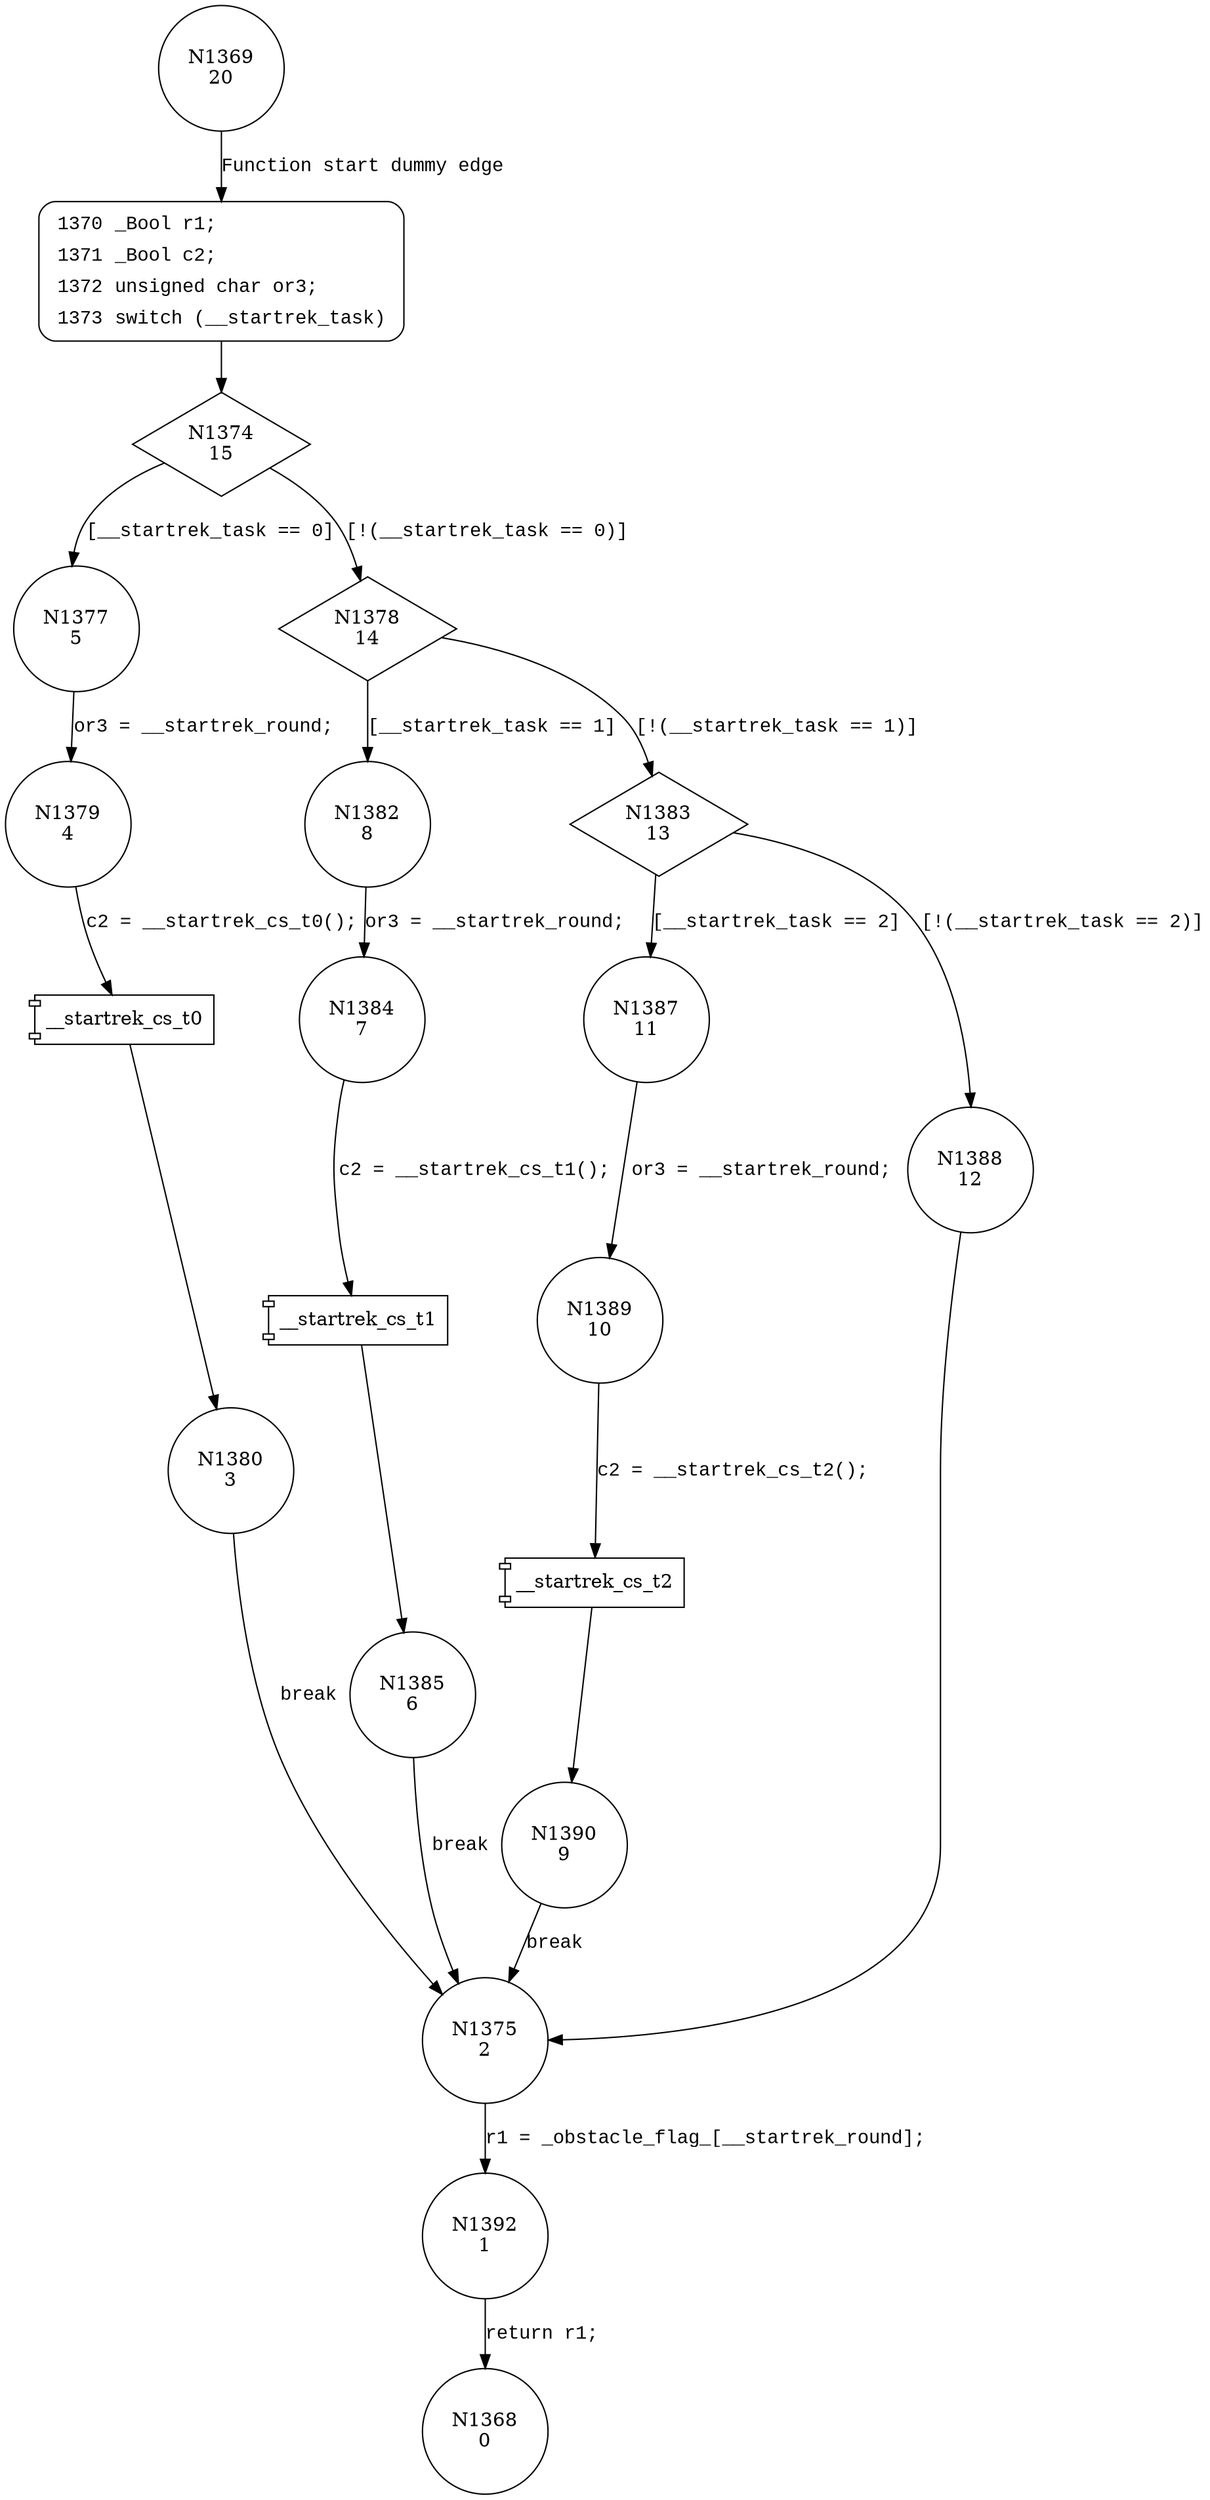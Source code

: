 digraph __startrek_read_obstacle_flag {
1369 [shape="circle" label="N1369\n20"]
1370 [shape="circle" label="N1370\n19"]
1374 [shape="diamond" label="N1374\n15"]
1377 [shape="circle" label="N1377\n5"]
1378 [shape="diamond" label="N1378\n14"]
1382 [shape="circle" label="N1382\n8"]
1383 [shape="diamond" label="N1383\n13"]
1387 [shape="circle" label="N1387\n11"]
1388 [shape="circle" label="N1388\n12"]
1375 [shape="circle" label="N1375\n2"]
1392 [shape="circle" label="N1392\n1"]
1389 [shape="circle" label="N1389\n10"]
1390 [shape="circle" label="N1390\n9"]
1384 [shape="circle" label="N1384\n7"]
1385 [shape="circle" label="N1385\n6"]
1379 [shape="circle" label="N1379\n4"]
1380 [shape="circle" label="N1380\n3"]
1368 [shape="circle" label="N1368\n0"]
1370 [style="filled,bold" penwidth="1" fillcolor="white" fontname="Courier New" shape="Mrecord" label=<<table border="0" cellborder="0" cellpadding="3" bgcolor="white"><tr><td align="right">1370</td><td align="left">_Bool r1;</td></tr><tr><td align="right">1371</td><td align="left">_Bool c2;</td></tr><tr><td align="right">1372</td><td align="left">unsigned char or3;</td></tr><tr><td align="right">1373</td><td align="left">switch (__startrek_task)</td></tr></table>>]
1370 -> 1374[label=""]
1369 -> 1370 [label="Function start dummy edge" fontname="Courier New"]
1374 -> 1377 [label="[__startrek_task == 0]" fontname="Courier New"]
1374 -> 1378 [label="[!(__startrek_task == 0)]" fontname="Courier New"]
1378 -> 1382 [label="[__startrek_task == 1]" fontname="Courier New"]
1378 -> 1383 [label="[!(__startrek_task == 1)]" fontname="Courier New"]
1383 -> 1387 [label="[__startrek_task == 2]" fontname="Courier New"]
1383 -> 1388 [label="[!(__startrek_task == 2)]" fontname="Courier New"]
1375 -> 1392 [label="r1 = _obstacle_flag_[__startrek_round];" fontname="Courier New"]
1387 -> 1389 [label="or3 = __startrek_round;" fontname="Courier New"]
100064 [shape="component" label="__startrek_cs_t2"]
1389 -> 100064 [label="c2 = __startrek_cs_t2();" fontname="Courier New"]
100064 -> 1390 [label="" fontname="Courier New"]
1382 -> 1384 [label="or3 = __startrek_round;" fontname="Courier New"]
100065 [shape="component" label="__startrek_cs_t1"]
1384 -> 100065 [label="c2 = __startrek_cs_t1();" fontname="Courier New"]
100065 -> 1385 [label="" fontname="Courier New"]
1377 -> 1379 [label="or3 = __startrek_round;" fontname="Courier New"]
100066 [shape="component" label="__startrek_cs_t0"]
1379 -> 100066 [label="c2 = __startrek_cs_t0();" fontname="Courier New"]
100066 -> 1380 [label="" fontname="Courier New"]
1388 -> 1375 [label="" fontname="Courier New"]
1392 -> 1368 [label="return r1;" fontname="Courier New"]
1390 -> 1375 [label="break" fontname="Courier New"]
1385 -> 1375 [label="break" fontname="Courier New"]
1380 -> 1375 [label="break" fontname="Courier New"]
}